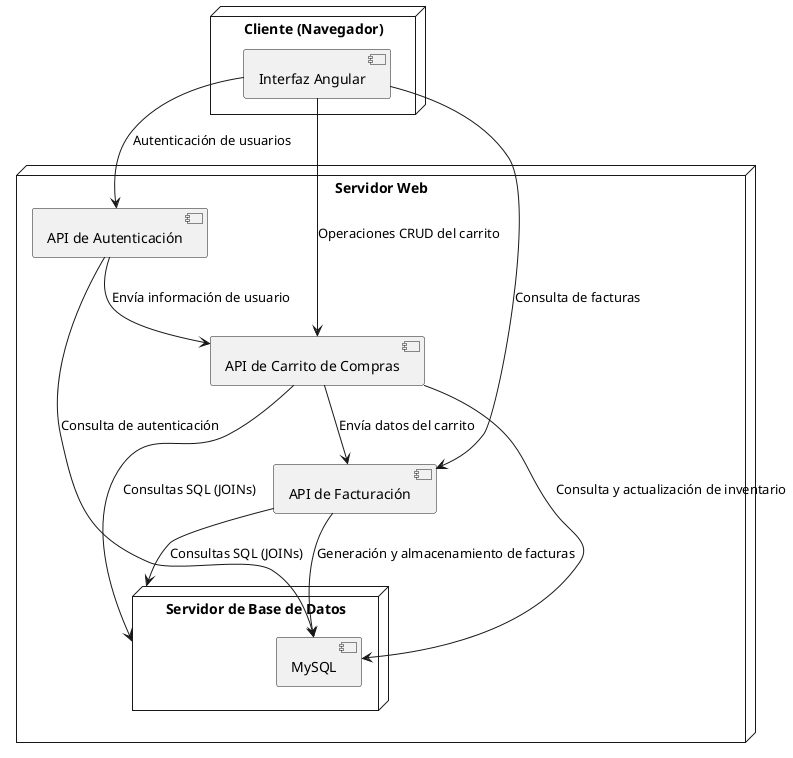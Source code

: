 @startuml
node "Cliente (Navegador)" {
  [Interfaz Angular]
}

node "Servidor Web" {
  [API de Autenticación] as AuthAPI
  [API de Carrito de Compras] as CartAPI
  [API de Facturación] as BillingAPI

  AuthAPI --> CartAPI : "Envía información de usuario"
  CartAPI --> BillingAPI : "Envía datos del carrito"

  [Interfaz Angular] --> AuthAPI : "Autenticación de usuarios"
  [Interfaz Angular] --> CartAPI : "Operaciones CRUD del carrito"
  [Interfaz Angular] --> BillingAPI : "Consulta de facturas"

  CartAPI --> "Servidor de Base de Datos" : "Consultas SQL (JOINs)"
  BillingAPI --> "Servidor de Base de Datos" : "Consultas SQL (JOINs)"
}

node "Servidor de Base de Datos" {
  [MySQL]
}

AuthAPI --> [MySQL] : "Consulta de autenticación"
CartAPI --> [MySQL] : "Consulta y actualización de inventario"
BillingAPI --> [MySQL] : "Generación y almacenamiento de facturas"
@enduml